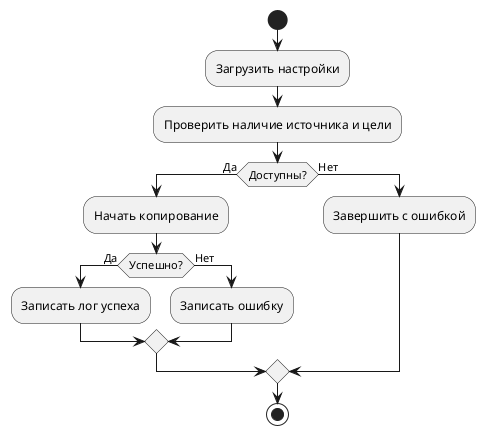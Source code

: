 @startuml
start
:Загрузить настройки;
:Проверить наличие источника и цели;
if (Доступны?) then (Да)
  :Начать копирование;
  if (Успешно?) then (Да)
    :Записать лог успеха;
  else (Нет)
    :Записать ошибку;
  endif
else (Нет)
  :Завершить с ошибкой;
endif
stop
@enduml
